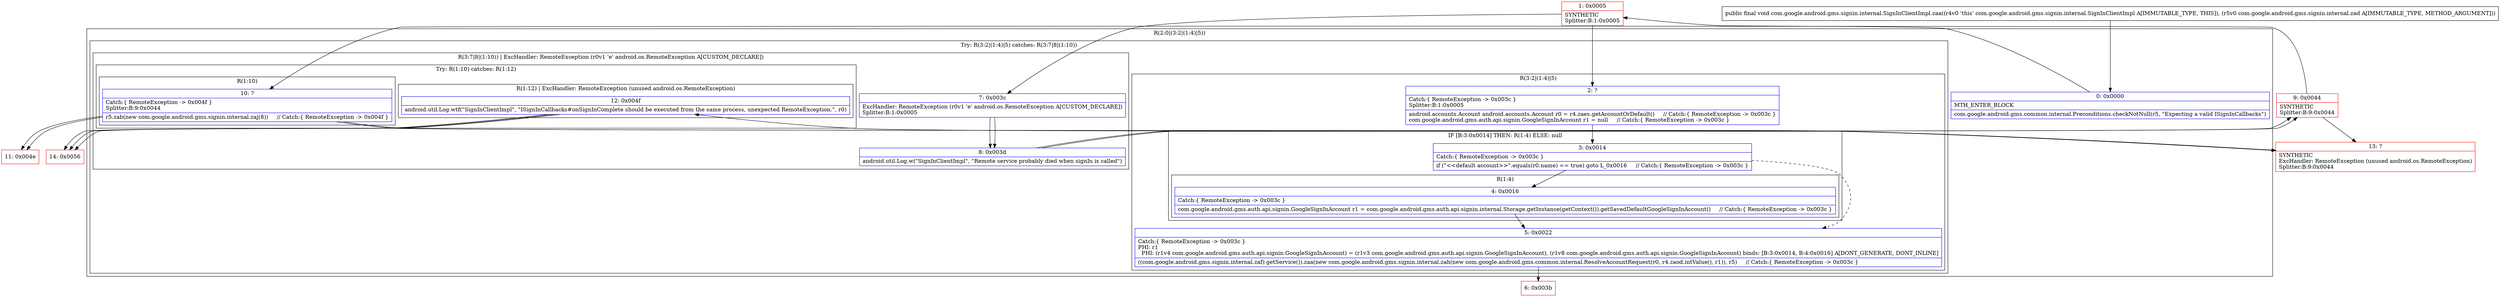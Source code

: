 digraph "CFG forcom.google.android.gms.signin.internal.SignInClientImpl.zaa(Lcom\/google\/android\/gms\/signin\/internal\/zad;)V" {
subgraph cluster_Region_2081433812 {
label = "R(2:0|(3:2|(1:4)|5))";
node [shape=record,color=blue];
Node_0 [shape=record,label="{0\:\ 0x0000|MTH_ENTER_BLOCK\l|com.google.android.gms.common.internal.Preconditions.checkNotNull(r5, \"Expecting a valid ISignInCallbacks\")\l}"];
subgraph cluster_TryCatchRegion_1914877406 {
label = "Try: R(3:2|(1:4)|5) catches: R(3:7|8|(1:10))";
node [shape=record,color=blue];
subgraph cluster_Region_1350544568 {
label = "R(3:2|(1:4)|5)";
node [shape=record,color=blue];
Node_2 [shape=record,label="{2\:\ ?|Catch:\{ RemoteException \-\> 0x003c \}\lSplitter:B:1:0x0005\l|android.accounts.Account android.accounts.Account r0 = r4.zaes.getAccountOrDefault()     \/\/ Catch:\{ RemoteException \-\> 0x003c \}\lcom.google.android.gms.auth.api.signin.GoogleSignInAccount r1 = null     \/\/ Catch:\{ RemoteException \-\> 0x003c \}\l}"];
subgraph cluster_IfRegion_633430948 {
label = "IF [B:3:0x0014] THEN: R(1:4) ELSE: null";
node [shape=record,color=blue];
Node_3 [shape=record,label="{3\:\ 0x0014|Catch:\{ RemoteException \-\> 0x003c \}\l|if (\"\<\<default account\>\>\".equals(r0.name) == true) goto L_0x0016     \/\/ Catch:\{ RemoteException \-\> 0x003c \}\l}"];
subgraph cluster_Region_1215813916 {
label = "R(1:4)";
node [shape=record,color=blue];
Node_4 [shape=record,label="{4\:\ 0x0016|Catch:\{ RemoteException \-\> 0x003c \}\l|com.google.android.gms.auth.api.signin.GoogleSignInAccount r1 = com.google.android.gms.auth.api.signin.internal.Storage.getInstance(getContext()).getSavedDefaultGoogleSignInAccount()     \/\/ Catch:\{ RemoteException \-\> 0x003c \}\l}"];
}
}
Node_5 [shape=record,label="{5\:\ 0x0022|Catch:\{ RemoteException \-\> 0x003c \}\lPHI: r1 \l  PHI: (r1v4 com.google.android.gms.auth.api.signin.GoogleSignInAccount) = (r1v3 com.google.android.gms.auth.api.signin.GoogleSignInAccount), (r1v8 com.google.android.gms.auth.api.signin.GoogleSignInAccount) binds: [B:3:0x0014, B:4:0x0016] A[DONT_GENERATE, DONT_INLINE]\l|((com.google.android.gms.signin.internal.zaf) getService()).zaa(new com.google.android.gms.signin.internal.zah(new com.google.android.gms.common.internal.ResolveAccountRequest(r0, r4.zaod.intValue(), r1)), r5)     \/\/ Catch:\{ RemoteException \-\> 0x003c \}\l}"];
}
subgraph cluster_Region_1604660539 {
label = "R(3:7|8|(1:10)) | ExcHandler: RemoteException (r0v1 'e' android.os.RemoteException A[CUSTOM_DECLARE])\l";
node [shape=record,color=blue];
Node_7 [shape=record,label="{7\:\ 0x003c|ExcHandler: RemoteException (r0v1 'e' android.os.RemoteException A[CUSTOM_DECLARE])\lSplitter:B:1:0x0005\l}"];
Node_8 [shape=record,label="{8\:\ 0x003d|android.util.Log.w(\"SignInClientImpl\", \"Remote service probably died when signIn is called\")\l}"];
subgraph cluster_TryCatchRegion_586546223 {
label = "Try: R(1:10) catches: R(1:12)";
node [shape=record,color=blue];
subgraph cluster_Region_1600005677 {
label = "R(1:10)";
node [shape=record,color=blue];
Node_10 [shape=record,label="{10\:\ ?|Catch:\{ RemoteException \-\> 0x004f \}\lSplitter:B:9:0x0044\l|r5.zab(new com.google.android.gms.signin.internal.zaj(8))     \/\/ Catch:\{ RemoteException \-\> 0x004f \}\l}"];
}
subgraph cluster_Region_943060061 {
label = "R(1:12) | ExcHandler: RemoteException (unused android.os.RemoteException)\l";
node [shape=record,color=blue];
Node_12 [shape=record,label="{12\:\ 0x004f|android.util.Log.wtf(\"SignInClientImpl\", \"ISignInCallbacks#onSignInComplete should be executed from the same process, unexpected RemoteException.\", r0)\l}"];
}
}
}
}
}
subgraph cluster_Region_1604660539 {
label = "R(3:7|8|(1:10)) | ExcHandler: RemoteException (r0v1 'e' android.os.RemoteException A[CUSTOM_DECLARE])\l";
node [shape=record,color=blue];
Node_7 [shape=record,label="{7\:\ 0x003c|ExcHandler: RemoteException (r0v1 'e' android.os.RemoteException A[CUSTOM_DECLARE])\lSplitter:B:1:0x0005\l}"];
Node_8 [shape=record,label="{8\:\ 0x003d|android.util.Log.w(\"SignInClientImpl\", \"Remote service probably died when signIn is called\")\l}"];
subgraph cluster_TryCatchRegion_586546223 {
label = "Try: R(1:10) catches: R(1:12)";
node [shape=record,color=blue];
subgraph cluster_Region_1600005677 {
label = "R(1:10)";
node [shape=record,color=blue];
Node_10 [shape=record,label="{10\:\ ?|Catch:\{ RemoteException \-\> 0x004f \}\lSplitter:B:9:0x0044\l|r5.zab(new com.google.android.gms.signin.internal.zaj(8))     \/\/ Catch:\{ RemoteException \-\> 0x004f \}\l}"];
}
subgraph cluster_Region_943060061 {
label = "R(1:12) | ExcHandler: RemoteException (unused android.os.RemoteException)\l";
node [shape=record,color=blue];
Node_12 [shape=record,label="{12\:\ 0x004f|android.util.Log.wtf(\"SignInClientImpl\", \"ISignInCallbacks#onSignInComplete should be executed from the same process, unexpected RemoteException.\", r0)\l}"];
}
}
}
subgraph cluster_Region_943060061 {
label = "R(1:12) | ExcHandler: RemoteException (unused android.os.RemoteException)\l";
node [shape=record,color=blue];
Node_12 [shape=record,label="{12\:\ 0x004f|android.util.Log.wtf(\"SignInClientImpl\", \"ISignInCallbacks#onSignInComplete should be executed from the same process, unexpected RemoteException.\", r0)\l}"];
}
Node_1 [shape=record,color=red,label="{1\:\ 0x0005|SYNTHETIC\lSplitter:B:1:0x0005\l}"];
Node_6 [shape=record,color=red,label="{6\:\ 0x003b}"];
Node_9 [shape=record,color=red,label="{9\:\ 0x0044|SYNTHETIC\lSplitter:B:9:0x0044\l}"];
Node_11 [shape=record,color=red,label="{11\:\ 0x004e}"];
Node_13 [shape=record,color=red,label="{13\:\ ?|SYNTHETIC\lExcHandler: RemoteException (unused android.os.RemoteException)\lSplitter:B:9:0x0044\l}"];
Node_14 [shape=record,color=red,label="{14\:\ 0x0056}"];
MethodNode[shape=record,label="{public final void com.google.android.gms.signin.internal.SignInClientImpl.zaa((r4v0 'this' com.google.android.gms.signin.internal.SignInClientImpl A[IMMUTABLE_TYPE, THIS]), (r5v0 com.google.android.gms.signin.internal.zad A[IMMUTABLE_TYPE, METHOD_ARGUMENT])) }"];
MethodNode -> Node_0;
Node_0 -> Node_1;
Node_2 -> Node_3;
Node_3 -> Node_4;
Node_3 -> Node_5[style=dashed];
Node_4 -> Node_5;
Node_5 -> Node_6;
Node_7 -> Node_8;
Node_8 -> Node_9;
Node_10 -> Node_11;
Node_10 -> Node_13;
Node_12 -> Node_14;
Node_7 -> Node_8;
Node_8 -> Node_9;
Node_10 -> Node_11;
Node_10 -> Node_13;
Node_12 -> Node_14;
Node_12 -> Node_14;
Node_1 -> Node_2;
Node_1 -> Node_7;
Node_9 -> Node_10;
Node_9 -> Node_13;
Node_13 -> Node_12;
}

